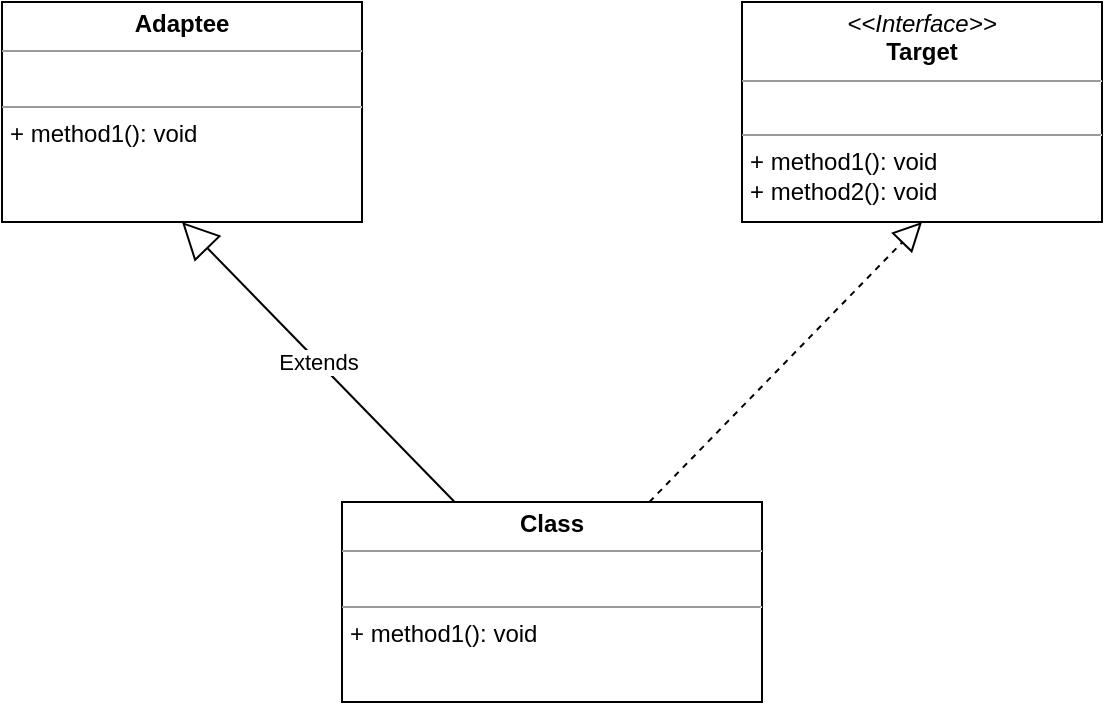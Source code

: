 <mxfile version="16.1.2" type="github">
  <diagram id="1OWQUjhUZqkLK6st8NYv" name="Page-1">
    <mxGraphModel dx="1892" dy="1324" grid="1" gridSize="10" guides="1" tooltips="1" connect="1" arrows="1" fold="1" page="1" pageScale="1" pageWidth="827" pageHeight="1169" math="0" shadow="0">
      <root>
        <mxCell id="0" />
        <mxCell id="1" parent="0" />
        <mxCell id="fX48Lju3VkwvtSt_gXT3-1" value="&lt;p style=&quot;margin: 0px ; margin-top: 4px ; text-align: center&quot;&gt;&lt;i&gt;&amp;lt;&amp;lt;Interface&amp;gt;&amp;gt;&lt;/i&gt;&lt;br&gt;&lt;b&gt;Target&lt;/b&gt;&lt;/p&gt;&lt;hr size=&quot;1&quot;&gt;&lt;p style=&quot;margin: 0px ; margin-left: 4px&quot;&gt;&lt;br&gt;&lt;/p&gt;&lt;hr size=&quot;1&quot;&gt;&lt;p style=&quot;margin: 0px ; margin-left: 4px&quot;&gt;+ method1(): void&lt;br&gt;+ method2(): void&lt;/p&gt;" style="verticalAlign=top;align=left;overflow=fill;fontSize=12;fontFamily=Helvetica;html=1;" vertex="1" parent="1">
          <mxGeometry x="509" y="130" width="180" height="110" as="geometry" />
        </mxCell>
        <mxCell id="fX48Lju3VkwvtSt_gXT3-2" value="&lt;p style=&quot;margin: 0px ; margin-top: 4px ; text-align: center&quot;&gt;&lt;b&gt;Adaptee&lt;/b&gt;&lt;/p&gt;&lt;hr size=&quot;1&quot;&gt;&lt;p style=&quot;margin: 0px ; margin-left: 4px&quot;&gt;&lt;br&gt;&lt;/p&gt;&lt;hr size=&quot;1&quot;&gt;&lt;p style=&quot;margin: 0px ; margin-left: 4px&quot;&gt;+ method1(): void&lt;/p&gt;" style="verticalAlign=top;align=left;overflow=fill;fontSize=12;fontFamily=Helvetica;html=1;" vertex="1" parent="1">
          <mxGeometry x="139" y="130" width="180" height="110" as="geometry" />
        </mxCell>
        <mxCell id="fX48Lju3VkwvtSt_gXT3-3" value="&lt;p style=&quot;margin: 0px ; margin-top: 4px ; text-align: center&quot;&gt;&lt;b&gt;Class&lt;/b&gt;&lt;/p&gt;&lt;hr size=&quot;1&quot;&gt;&lt;p style=&quot;margin: 0px ; margin-left: 4px&quot;&gt;&lt;br&gt;&lt;/p&gt;&lt;hr size=&quot;1&quot;&gt;&lt;p style=&quot;margin: 0px ; margin-left: 4px&quot;&gt;+ method1(): void&lt;/p&gt;" style="verticalAlign=top;align=left;overflow=fill;fontSize=12;fontFamily=Helvetica;html=1;" vertex="1" parent="1">
          <mxGeometry x="309" y="380" width="210" height="100" as="geometry" />
        </mxCell>
        <mxCell id="fX48Lju3VkwvtSt_gXT3-4" value="" style="endArrow=block;dashed=1;endFill=0;endSize=12;html=1;rounded=0;entryX=0.5;entryY=1;entryDx=0;entryDy=0;" edge="1" parent="1" source="fX48Lju3VkwvtSt_gXT3-3" target="fX48Lju3VkwvtSt_gXT3-1">
          <mxGeometry width="160" relative="1" as="geometry">
            <mxPoint x="569" y="170" as="sourcePoint" />
            <mxPoint x="729" y="170" as="targetPoint" />
          </mxGeometry>
        </mxCell>
        <mxCell id="fX48Lju3VkwvtSt_gXT3-5" value="Extends" style="endArrow=block;endSize=16;endFill=0;html=1;rounded=0;entryX=0.5;entryY=1;entryDx=0;entryDy=0;" edge="1" parent="1" source="fX48Lju3VkwvtSt_gXT3-3" target="fX48Lju3VkwvtSt_gXT3-2">
          <mxGeometry width="160" relative="1" as="geometry">
            <mxPoint x="139" y="340" as="sourcePoint" />
            <mxPoint x="299" y="340" as="targetPoint" />
          </mxGeometry>
        </mxCell>
      </root>
    </mxGraphModel>
  </diagram>
</mxfile>
